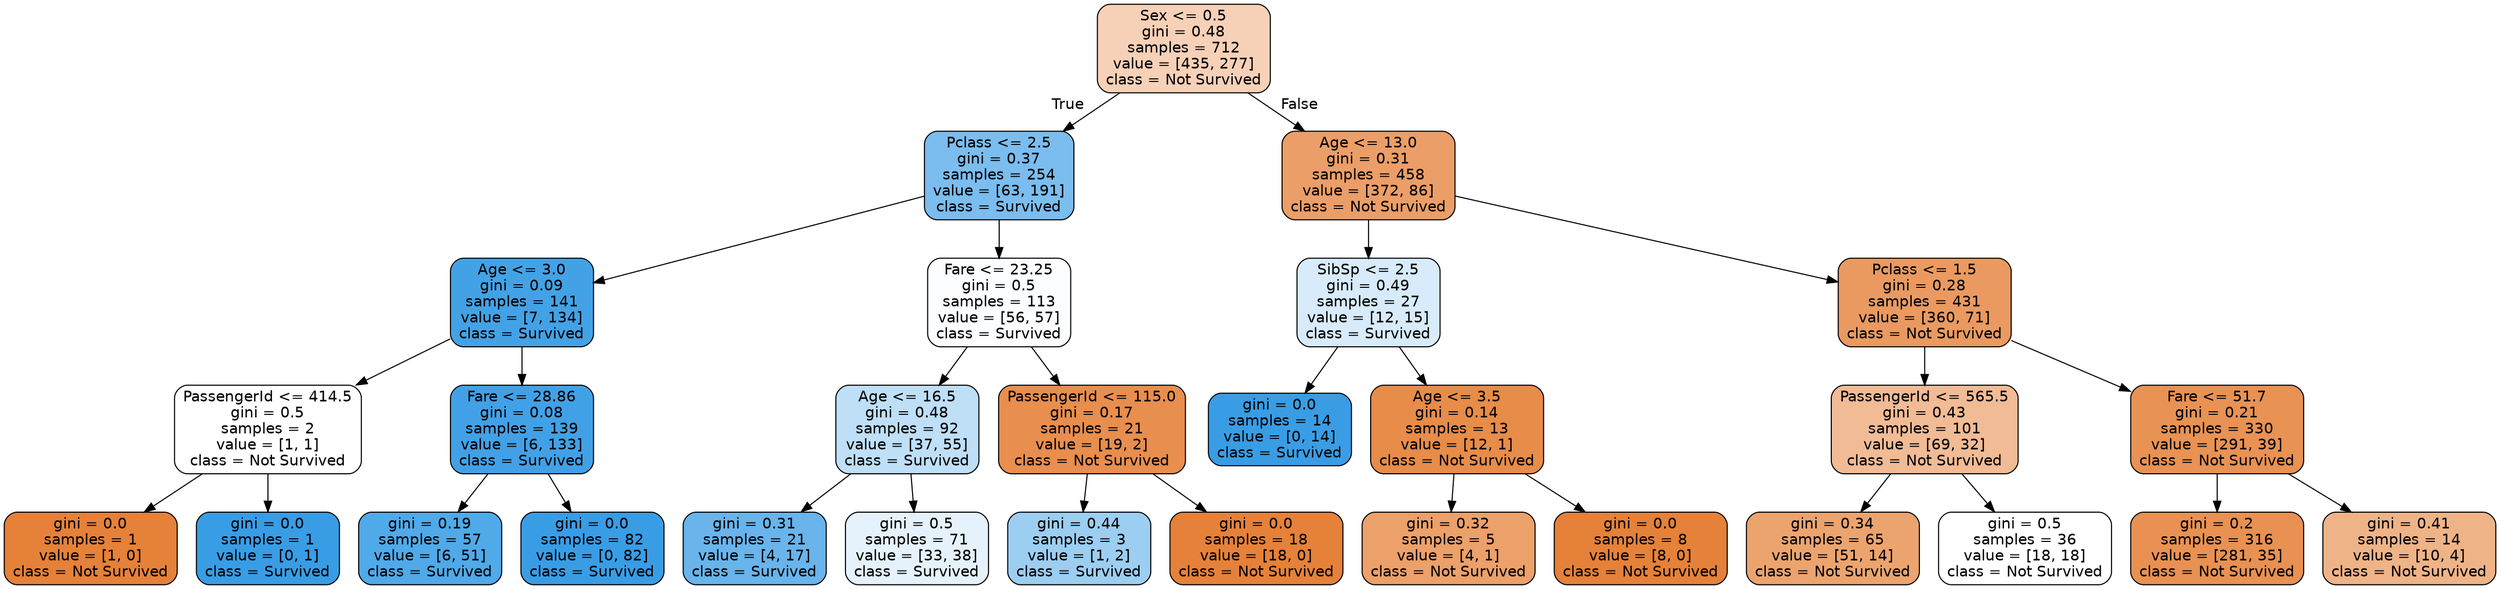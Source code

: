 digraph Tree {
node [shape=box, style="filled, rounded", color="black", fontname=helvetica] ;
edge [fontname=helvetica] ;
0 [label="Sex <= 0.5\ngini = 0.48\nsamples = 712\nvalue = [435, 277]\nclass = Not Survived", fillcolor="#f6d1b7"] ;
1 [label="Pclass <= 2.5\ngini = 0.37\nsamples = 254\nvalue = [63, 191]\nclass = Survived", fillcolor="#7abdee"] ;
0 -> 1 [labeldistance=2.5, labelangle=45, headlabel="True"] ;
2 [label="Age <= 3.0\ngini = 0.09\nsamples = 141\nvalue = [7, 134]\nclass = Survived", fillcolor="#43a2e6"] ;
1 -> 2 ;
3 [label="PassengerId <= 414.5\ngini = 0.5\nsamples = 2\nvalue = [1, 1]\nclass = Not Survived", fillcolor="#ffffff"] ;
2 -> 3 ;
4 [label="gini = 0.0\nsamples = 1\nvalue = [1, 0]\nclass = Not Survived", fillcolor="#e58139"] ;
3 -> 4 ;
5 [label="gini = 0.0\nsamples = 1\nvalue = [0, 1]\nclass = Survived", fillcolor="#399de5"] ;
3 -> 5 ;
6 [label="Fare <= 28.86\ngini = 0.08\nsamples = 139\nvalue = [6, 133]\nclass = Survived", fillcolor="#42a1e6"] ;
2 -> 6 ;
7 [label="gini = 0.19\nsamples = 57\nvalue = [6, 51]\nclass = Survived", fillcolor="#50a9e8"] ;
6 -> 7 ;
8 [label="gini = 0.0\nsamples = 82\nvalue = [0, 82]\nclass = Survived", fillcolor="#399de5"] ;
6 -> 8 ;
9 [label="Fare <= 23.25\ngini = 0.5\nsamples = 113\nvalue = [56, 57]\nclass = Survived", fillcolor="#fcfdff"] ;
1 -> 9 ;
10 [label="Age <= 16.5\ngini = 0.48\nsamples = 92\nvalue = [37, 55]\nclass = Survived", fillcolor="#bedff6"] ;
9 -> 10 ;
11 [label="gini = 0.31\nsamples = 21\nvalue = [4, 17]\nclass = Survived", fillcolor="#68b4eb"] ;
10 -> 11 ;
12 [label="gini = 0.5\nsamples = 71\nvalue = [33, 38]\nclass = Survived", fillcolor="#e5f2fc"] ;
10 -> 12 ;
13 [label="PassengerId <= 115.0\ngini = 0.17\nsamples = 21\nvalue = [19, 2]\nclass = Not Survived", fillcolor="#e88e4e"] ;
9 -> 13 ;
14 [label="gini = 0.44\nsamples = 3\nvalue = [1, 2]\nclass = Survived", fillcolor="#9ccef2"] ;
13 -> 14 ;
15 [label="gini = 0.0\nsamples = 18\nvalue = [18, 0]\nclass = Not Survived", fillcolor="#e58139"] ;
13 -> 15 ;
16 [label="Age <= 13.0\ngini = 0.31\nsamples = 458\nvalue = [372, 86]\nclass = Not Survived", fillcolor="#eb9e67"] ;
0 -> 16 [labeldistance=2.5, labelangle=-45, headlabel="False"] ;
17 [label="SibSp <= 2.5\ngini = 0.49\nsamples = 27\nvalue = [12, 15]\nclass = Survived", fillcolor="#d7ebfa"] ;
16 -> 17 ;
18 [label="gini = 0.0\nsamples = 14\nvalue = [0, 14]\nclass = Survived", fillcolor="#399de5"] ;
17 -> 18 ;
19 [label="Age <= 3.5\ngini = 0.14\nsamples = 13\nvalue = [12, 1]\nclass = Not Survived", fillcolor="#e78c49"] ;
17 -> 19 ;
20 [label="gini = 0.32\nsamples = 5\nvalue = [4, 1]\nclass = Not Survived", fillcolor="#eca06a"] ;
19 -> 20 ;
21 [label="gini = 0.0\nsamples = 8\nvalue = [8, 0]\nclass = Not Survived", fillcolor="#e58139"] ;
19 -> 21 ;
22 [label="Pclass <= 1.5\ngini = 0.28\nsamples = 431\nvalue = [360, 71]\nclass = Not Survived", fillcolor="#ea9a60"] ;
16 -> 22 ;
23 [label="PassengerId <= 565.5\ngini = 0.43\nsamples = 101\nvalue = [69, 32]\nclass = Not Survived", fillcolor="#f1bb95"] ;
22 -> 23 ;
24 [label="gini = 0.34\nsamples = 65\nvalue = [51, 14]\nclass = Not Survived", fillcolor="#eca46f"] ;
23 -> 24 ;
25 [label="gini = 0.5\nsamples = 36\nvalue = [18, 18]\nclass = Not Survived", fillcolor="#ffffff"] ;
23 -> 25 ;
26 [label="Fare <= 51.7\ngini = 0.21\nsamples = 330\nvalue = [291, 39]\nclass = Not Survived", fillcolor="#e89254"] ;
22 -> 26 ;
27 [label="gini = 0.2\nsamples = 316\nvalue = [281, 35]\nclass = Not Survived", fillcolor="#e89152"] ;
26 -> 27 ;
28 [label="gini = 0.41\nsamples = 14\nvalue = [10, 4]\nclass = Not Survived", fillcolor="#efb388"] ;
26 -> 28 ;
}
